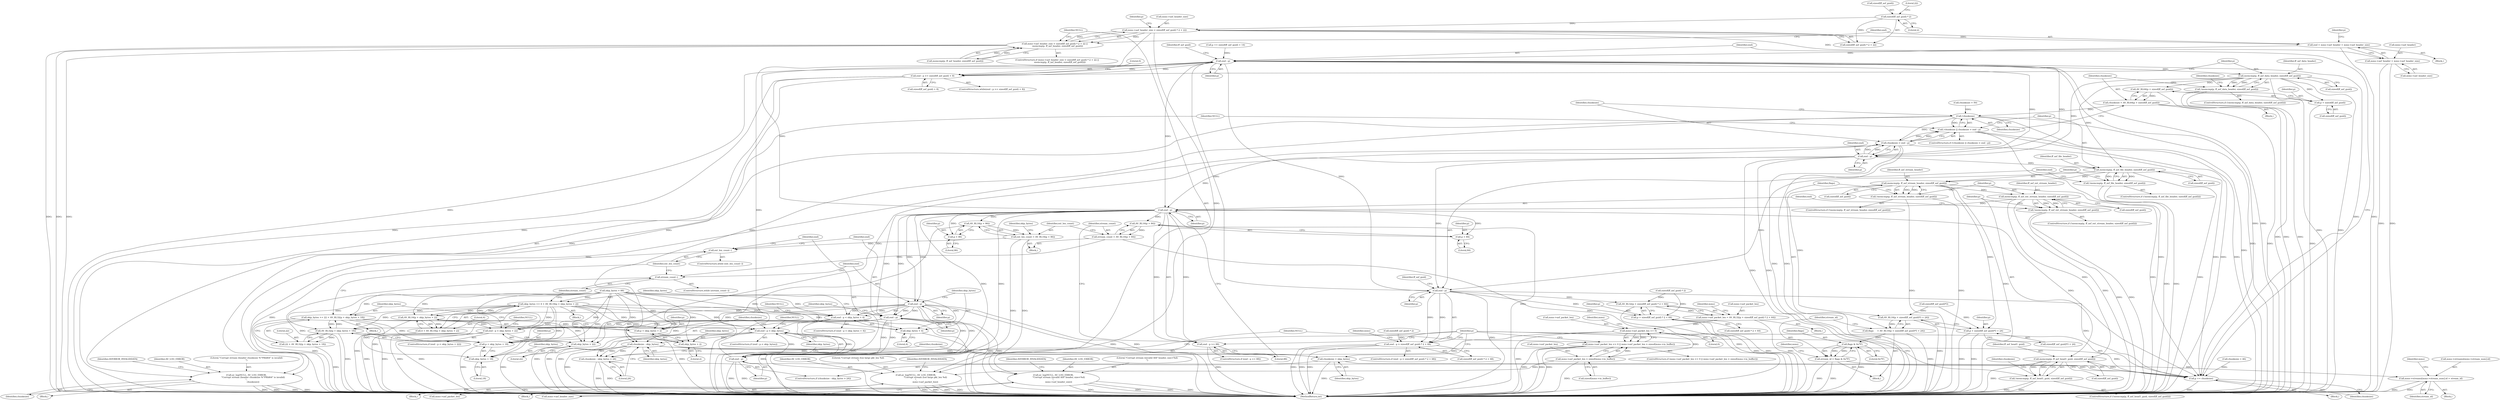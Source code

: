 digraph "0_FFmpeg_cced03dd667a5df6df8fd40d8de0bff477ee02e8@API" {
"1000122" [label="(Call,mms->asf_header_size < sizeof(ff_asf_guid) * 2 + 22)"];
"1000127" [label="(Call,sizeof(ff_asf_guid) * 2)"];
"1000121" [label="(Call,mms->asf_header_size < sizeof(ff_asf_guid) * 2 + 22 ||\n        memcmp(p, ff_asf_header, sizeof(ff_asf_guid)))"];
"1000138" [label="(Call,av_log(NULL, AV_LOG_ERROR,\n               \"Corrupt stream (invalid ASF header, size=%d)\n\",\n               mms->asf_header_size))"];
"1000147" [label="(Call,end = mms->asf_header + mms->asf_header_size)"];
"1000164" [label="(Call,end - p)"];
"1000163" [label="(Call,end - p >= sizeof(ff_asf_guid) + 8)"];
"1000175" [label="(Call,memcmp(p, ff_asf_data_header, sizeof(ff_asf_guid)))"];
"1000174" [label="(Call,!memcmp(p, ff_asf_data_header, sizeof(ff_asf_guid)))"];
"1000188" [label="(Call,AV_RL64(p + sizeof(ff_asf_guid)))"];
"1000186" [label="(Call,chunksize = AV_RL64(p + sizeof(ff_asf_guid)))"];
"1000195" [label="(Call,!chunksize)"];
"1000194" [label="(Call,!chunksize || chunksize > end - p)"];
"1000197" [label="(Call,chunksize > end - p)"];
"1000203" [label="(Call,av_log(NULL, AV_LOG_ERROR,\n                   \"Corrupt stream (header chunksize %\"PRId64\" is invalid)\n\",\n                   chunksize))"];
"1000471" [label="(Call,chunksize - skip_bytes)"];
"1000470" [label="(Call,chunksize - skip_bytes > 24)"];
"1000475" [label="(Call,chunksize = skip_bytes)"];
"1000490" [label="(Call,p += chunksize)"];
"1000189" [label="(Call,p + sizeof(ff_asf_guid))"];
"1000199" [label="(Call,end - p)"];
"1000212" [label="(Call,memcmp(p, ff_asf_file_header, sizeof(ff_asf_guid)))"];
"1000211" [label="(Call,!memcmp(p, ff_asf_file_header, sizeof(ff_asf_guid)))"];
"1000220" [label="(Call,end - p)"];
"1000219" [label="(Call,end - p > sizeof(ff_asf_guid) * 2 + 68)"];
"1000234" [label="(Call,AV_RL32(p + sizeof(ff_asf_guid) * 2 + 64))"];
"1000230" [label="(Call,mms->asf_packet_len = AV_RL32(p + sizeof(ff_asf_guid) * 2 + 64))"];
"1000245" [label="(Call,mms->asf_packet_len <= 0)"];
"1000244" [label="(Call,mms->asf_packet_len <= 0 || mms->asf_packet_len > sizeof(mms->in_buffer))"];
"1000250" [label="(Call,mms->asf_packet_len > sizeof(mms->in_buffer))"];
"1000259" [label="(Call,av_log(NULL, AV_LOG_ERROR,\n                           \"Corrupt stream (too large pkt_len %d)\n\",\n                           mms->asf_packet_len))"];
"1000235" [label="(Call,p + sizeof(ff_asf_guid) * 2 + 64)"];
"1000271" [label="(Call,memcmp(p, ff_asf_stream_header, sizeof(ff_asf_guid)))"];
"1000270" [label="(Call,!memcmp(p, ff_asf_stream_header, sizeof(ff_asf_guid)))"];
"1000279" [label="(Call,AV_RL16(p + sizeof(ff_asf_guid)*3 + 24))"];
"1000277" [label="(Call,flags     = AV_RL16(p + sizeof(ff_asf_guid)*3 + 24))"];
"1000290" [label="(Call,flags & 0x7F)"];
"1000288" [label="(Call,stream_id = flags & 0x7F)"];
"1000341" [label="(Call,mms->streams[mms->stream_num].id = stream_id)"];
"1000280" [label="(Call,p + sizeof(ff_asf_guid)*3 + 24)"];
"1000367" [label="(Call,memcmp(p, ff_asf_ext_stream_header, sizeof(ff_asf_guid)))"];
"1000366" [label="(Call,!memcmp(p, ff_asf_ext_stream_header, sizeof(ff_asf_guid)))"];
"1000375" [label="(Call,end - p)"];
"1000374" [label="(Call,end - p >= 88)"];
"1000383" [label="(Call,AV_RL16(p + 84))"];
"1000381" [label="(Call,stream_count = AV_RL16(p + 84))"];
"1000399" [label="(Call,stream_count--)"];
"1000384" [label="(Call,p + 84)"];
"1000390" [label="(Call,AV_RL16(p + 86))"];
"1000388" [label="(Call,ext_len_count = AV_RL16(p + 86))"];
"1000428" [label="(Call,ext_len_count--)"];
"1000391" [label="(Call,p + 86)"];
"1000404" [label="(Call,end - p)"];
"1000403" [label="(Call,end - p < skip_bytes + 4)"];
"1000421" [label="(Call,AV_RL16(p + skip_bytes + 2))"];
"1000417" [label="(Call,skip_bytes += 4 + AV_RL16(p + skip_bytes + 2))"];
"1000407" [label="(Call,skip_bytes + 4)"];
"1000422" [label="(Call,p + skip_bytes + 2)"];
"1000424" [label="(Call,skip_bytes + 2)"];
"1000432" [label="(Call,end - p < skip_bytes + 22)"];
"1000436" [label="(Call,skip_bytes + 22)"];
"1000446" [label="(Call,skip_bytes += 22 + AV_RL32(p + skip_bytes + 18))"];
"1000450" [label="(Call,AV_RL32(p + skip_bytes + 18))"];
"1000448" [label="(Call,22 + AV_RL32(p + skip_bytes + 18))"];
"1000451" [label="(Call,p + skip_bytes + 18)"];
"1000453" [label="(Call,skip_bytes + 18)"];
"1000457" [label="(Call,end - p < skip_bytes)"];
"1000419" [label="(Call,4 + AV_RL16(p + skip_bytes + 2))"];
"1000433" [label="(Call,end - p)"];
"1000458" [label="(Call,end - p)"];
"1000481" [label="(Call,memcmp(p, ff_asf_head1_guid, sizeof(ff_asf_guid)))"];
"1000480" [label="(Call,!memcmp(p, ff_asf_head1_guid, sizeof(ff_asf_guid)))"];
"1000149" [label="(Call,mms->asf_header + mms->asf_header_size)"];
"1000292" [label="(Literal,0x7F)"];
"1000182" [label="(Identifier,chunksize)"];
"1000385" [label="(Identifier,p)"];
"1000243" [label="(ControlStructure,if (mms->asf_packet_len <= 0 || mms->asf_packet_len > sizeof(mms->in_buffer)))"];
"1000128" [label="(Call,sizeof(ff_asf_guid))"];
"1000220" [label="(Call,end - p)"];
"1000464" [label="(Identifier,NULL)"];
"1000258" [label="(Block,)"];
"1000186" [label="(Call,chunksize = AV_RL64(p + sizeof(ff_asf_guid)))"];
"1000232" [label="(Identifier,mms)"];
"1000273" [label="(Identifier,ff_asf_stream_header)"];
"1000422" [label="(Call,p + skip_bytes + 2)"];
"1000137" [label="(Block,)"];
"1000212" [label="(Call,memcmp(p, ff_asf_file_header, sizeof(ff_asf_guid)))"];
"1000270" [label="(Call,!memcmp(p, ff_asf_stream_header, sizeof(ff_asf_guid)))"];
"1000386" [label="(Literal,84)"];
"1000487" [label="(Call,chunksize = 46)"];
"1000373" [label="(ControlStructure,if (end - p >= 88))"];
"1000381" [label="(Call,stream_count = AV_RL16(p + 84))"];
"1000277" [label="(Call,flags     = AV_RL16(p + sizeof(ff_asf_guid)*3 + 24))"];
"1000141" [label="(Literal,\"Corrupt stream (invalid ASF header, size=%d)\n\")"];
"1000213" [label="(Identifier,p)"];
"1000210" [label="(ControlStructure,if (!memcmp(p, ff_asf_file_header, sizeof(ff_asf_guid))))"];
"1000219" [label="(Call,end - p > sizeof(ff_asf_guid) * 2 + 68)"];
"1000156" [label="(Call,p += sizeof(ff_asf_guid) + 14)"];
"1000271" [label="(Call,memcmp(p, ff_asf_stream_header, sizeof(ff_asf_guid)))"];
"1000290" [label="(Call,flags & 0x7F)"];
"1000494" [label="(Literal,0)"];
"1000479" [label="(ControlStructure,if (!memcmp(p, ff_asf_head1_guid, sizeof(ff_asf_guid))))"];
"1000390" [label="(Call,AV_RL16(p + 86))"];
"1000404" [label="(Call,end - p)"];
"1000146" [label="(Identifier,AVERROR_INVALIDDATA)"];
"1000211" [label="(Call,!memcmp(p, ff_asf_file_header, sizeof(ff_asf_guid)))"];
"1000441" [label="(Identifier,NULL)"];
"1000178" [label="(Call,sizeof(ff_asf_guid))"];
"1000402" [label="(ControlStructure,if (end - p < skip_bytes + 4))"];
"1000460" [label="(Identifier,p)"];
"1000461" [label="(Identifier,skip_bytes)"];
"1000162" [label="(ControlStructure,while(end - p >= sizeof(ff_asf_guid) + 8))"];
"1000470" [label="(Call,chunksize - skip_bytes > 24)"];
"1000426" [label="(Literal,2)"];
"1000195" [label="(Call,!chunksize)"];
"1000454" [label="(Identifier,skip_bytes)"];
"1000176" [label="(Identifier,p)"];
"1000132" [label="(Call,memcmp(p, ff_asf_header, sizeof(ff_asf_guid)))"];
"1000447" [label="(Identifier,skip_bytes)"];
"1000209" [label="(Identifier,AVERROR_INVALIDDATA)"];
"1000234" [label="(Call,AV_RL32(p + sizeof(ff_asf_guid) * 2 + 64))"];
"1000431" [label="(ControlStructure,if (end - p < skip_bytes + 22))"];
"1000395" [label="(Call,skip_bytes = 88)"];
"1000484" [label="(Call,sizeof(ff_asf_guid))"];
"1000379" [label="(Block,)"];
"1000236" [label="(Identifier,p)"];
"1000123" [label="(Call,mms->asf_header_size)"];
"1000456" [label="(ControlStructure,if (end - p < skip_bytes))"];
"1000126" [label="(Call,sizeof(ff_asf_guid) * 2 + 22)"];
"1000247" [label="(Identifier,mms)"];
"1000495" [label="(MethodReturn,int)"];
"1000401" [label="(Block,)"];
"1000473" [label="(Identifier,skip_bytes)"];
"1000177" [label="(Identifier,ff_asf_data_header)"];
"1000367" [label="(Call,memcmp(p, ff_asf_ext_stream_header, sizeof(ff_asf_guid)))"];
"1000446" [label="(Call,skip_bytes += 22 + AV_RL32(p + skip_bytes + 18))"];
"1000252" [label="(Identifier,mms)"];
"1000291" [label="(Identifier,flags)"];
"1000167" [label="(Call,sizeof(ff_asf_guid) + 8)"];
"1000297" [label="(Identifier,mms)"];
"1000215" [label="(Call,sizeof(ff_asf_guid))"];
"1000398" [label="(ControlStructure,while (stream_count--))"];
"1000483" [label="(Identifier,ff_asf_head1_guid)"];
"1000205" [label="(Identifier,AV_LOG_ERROR)"];
"1000206" [label="(Literal,\"Corrupt stream (header chunksize %\"PRId64\" is invalid)\n\")"];
"1000458" [label="(Call,end - p)"];
"1000171" [label="(Block,)"];
"1000189" [label="(Call,p + sizeof(ff_asf_guid))"];
"1000251" [label="(Call,mms->asf_packet_len)"];
"1000453" [label="(Call,skip_bytes + 18)"];
"1000120" [label="(ControlStructure,if (mms->asf_header_size < sizeof(ff_asf_guid) * 2 + 22 ||\n        memcmp(p, ff_asf_header, sizeof(ff_asf_guid))))"];
"1000432" [label="(Call,end - p < skip_bytes + 22)"];
"1000142" [label="(Call,mms->asf_header_size)"];
"1000164" [label="(Call,end - p)"];
"1000406" [label="(Identifier,p)"];
"1000457" [label="(Call,end - p < skip_bytes)"];
"1000169" [label="(Identifier,ff_asf_guid)"];
"1000492" [label="(Identifier,chunksize)"];
"1000200" [label="(Identifier,end)"];
"1000477" [label="(Identifier,skip_bytes)"];
"1000488" [label="(Identifier,chunksize)"];
"1000245" [label="(Call,mms->asf_packet_len <= 0)"];
"1000375" [label="(Call,end - p)"];
"1000452" [label="(Identifier,p)"];
"1000341" [label="(Call,mms->streams[mms->stream_num].id = stream_id)"];
"1000433" [label="(Call,end - p)"];
"1000423" [label="(Identifier,p)"];
"1000451" [label="(Call,p + skip_bytes + 18)"];
"1000407" [label="(Call,skip_bytes + 4)"];
"1000428" [label="(Call,ext_len_count--)"];
"1000149" [label="(Call,mms->asf_header + mms->asf_header_size)"];
"1000244" [label="(Call,mms->asf_packet_len <= 0 || mms->asf_packet_len > sizeof(mms->in_buffer))"];
"1000400" [label="(Identifier,stream_count)"];
"1000272" [label="(Identifier,p)"];
"1000383" [label="(Call,AV_RL16(p + 84))"];
"1000226" [label="(Identifier,ff_asf_guid)"];
"1000263" [label="(Call,mms->asf_packet_len)"];
"1000365" [label="(ControlStructure,if (!memcmp(p, ff_asf_ext_stream_header, sizeof(ff_asf_guid))))"];
"1000288" [label="(Call,stream_id = flags & 0x7F)"];
"1000438" [label="(Literal,22)"];
"1000260" [label="(Identifier,NULL)"];
"1000231" [label="(Call,mms->asf_packet_len)"];
"1000405" [label="(Identifier,end)"];
"1000378" [label="(Literal,88)"];
"1000351" [label="(Identifier,stream_id)"];
"1000425" [label="(Identifier,skip_bytes)"];
"1000436" [label="(Call,skip_bytes + 22)"];
"1000279" [label="(Call,AV_RL16(p + sizeof(ff_asf_guid)*3 + 24))"];
"1000482" [label="(Identifier,p)"];
"1000175" [label="(Call,memcmp(p, ff_asf_data_header, sizeof(ff_asf_guid)))"];
"1000250" [label="(Call,mms->asf_packet_len > sizeof(mms->in_buffer))"];
"1000370" [label="(Call,sizeof(ff_asf_guid))"];
"1000224" [label="(Call,sizeof(ff_asf_guid) * 2)"];
"1000437" [label="(Identifier,skip_bytes)"];
"1000490" [label="(Call,p += chunksize)"];
"1000427" [label="(ControlStructure,while (ext_len_count--))"];
"1000491" [label="(Identifier,p)"];
"1000475" [label="(Call,chunksize = skip_bytes)"];
"1000122" [label="(Call,mms->asf_header_size < sizeof(ff_asf_guid) * 2 + 22)"];
"1000281" [label="(Identifier,p)"];
"1000366" [label="(Call,!memcmp(p, ff_asf_ext_stream_header, sizeof(ff_asf_guid)))"];
"1000130" [label="(Literal,2)"];
"1000222" [label="(Identifier,p)"];
"1000249" [label="(Literal,0)"];
"1000448" [label="(Call,22 + AV_RL32(p + skip_bytes + 18))"];
"1000157" [label="(Identifier,p)"];
"1000204" [label="(Identifier,NULL)"];
"1000190" [label="(Identifier,p)"];
"1000474" [label="(Literal,24)"];
"1000480" [label="(Call,!memcmp(p, ff_asf_head1_guid, sizeof(ff_asf_guid)))"];
"1000148" [label="(Identifier,end)"];
"1000147" [label="(Call,end = mms->asf_header + mms->asf_header_size)"];
"1000449" [label="(Literal,22)"];
"1000289" [label="(Identifier,stream_id)"];
"1000354" [label="(Identifier,mms)"];
"1000230" [label="(Call,mms->asf_packet_len = AV_RL32(p + sizeof(ff_asf_guid) * 2 + 64))"];
"1000376" [label="(Identifier,end)"];
"1000393" [label="(Literal,86)"];
"1000409" [label="(Literal,4)"];
"1000153" [label="(Call,mms->asf_header_size)"];
"1000133" [label="(Identifier,p)"];
"1000131" [label="(Literal,22)"];
"1000127" [label="(Call,sizeof(ff_asf_guid) * 2)"];
"1000421" [label="(Call,AV_RL16(p + skip_bytes + 2))"];
"1000476" [label="(Identifier,chunksize)"];
"1000282" [label="(Call,sizeof(ff_asf_guid)*3 + 24)"];
"1000269" [label="(ControlStructure,if (!memcmp(p, ff_asf_stream_header, sizeof(ff_asf_guid))))"];
"1000283" [label="(Call,sizeof(ff_asf_guid)*3)"];
"1000368" [label="(Identifier,p)"];
"1000274" [label="(Call,sizeof(ff_asf_guid))"];
"1000280" [label="(Call,p + sizeof(ff_asf_guid)*3 + 24)"];
"1000174" [label="(Call,!memcmp(p, ff_asf_data_header, sizeof(ff_asf_guid)))"];
"1000408" [label="(Identifier,skip_bytes)"];
"1000420" [label="(Literal,4)"];
"1000276" [label="(Block,)"];
"1000417" [label="(Call,skip_bytes += 4 + AV_RL16(p + skip_bytes + 2))"];
"1000105" [label="(Block,)"];
"1000150" [label="(Call,mms->asf_header)"];
"1000259" [label="(Call,av_log(NULL, AV_LOG_ERROR,\n                           \"Corrupt stream (too large pkt_len %d)\n\",\n                           mms->asf_packet_len))"];
"1000262" [label="(Literal,\"Corrupt stream (too large pkt_len %d)\n\")"];
"1000403" [label="(Call,end - p < skip_bytes + 4)"];
"1000389" [label="(Identifier,ext_len_count)"];
"1000121" [label="(Call,mms->asf_header_size < sizeof(ff_asf_guid) * 2 + 22 ||\n        memcmp(p, ff_asf_header, sizeof(ff_asf_guid)))"];
"1000384" [label="(Call,p + 84)"];
"1000342" [label="(Call,mms->streams[mms->stream_num].id)"];
"1000392" [label="(Identifier,p)"];
"1000369" [label="(Identifier,ff_asf_ext_stream_header)"];
"1000254" [label="(Call,sizeof(mms->in_buffer))"];
"1000481" [label="(Call,memcmp(p, ff_asf_head1_guid, sizeof(ff_asf_guid)))"];
"1000278" [label="(Identifier,flags)"];
"1000139" [label="(Identifier,NULL)"];
"1000166" [label="(Identifier,p)"];
"1000197" [label="(Call,chunksize > end - p)"];
"1000388" [label="(Call,ext_len_count = AV_RL16(p + 86))"];
"1000188" [label="(Call,AV_RL64(p + sizeof(ff_asf_guid)))"];
"1000382" [label="(Identifier,stream_count)"];
"1000198" [label="(Identifier,chunksize)"];
"1000196" [label="(Identifier,chunksize)"];
"1000374" [label="(Call,end - p >= 88)"];
"1000221" [label="(Identifier,end)"];
"1000246" [label="(Call,mms->asf_packet_len)"];
"1000267" [label="(Identifier,AVERROR_INVALIDDATA)"];
"1000191" [label="(Call,sizeof(ff_asf_guid))"];
"1000424" [label="(Call,skip_bytes + 2)"];
"1000223" [label="(Call,sizeof(ff_asf_guid) * 2 + 68)"];
"1000194" [label="(Call,!chunksize || chunksize > end - p)"];
"1000140" [label="(Identifier,AV_LOG_ERROR)"];
"1000165" [label="(Identifier,end)"];
"1000471" [label="(Call,chunksize - skip_bytes)"];
"1000418" [label="(Identifier,skip_bytes)"];
"1000138" [label="(Call,av_log(NULL, AV_LOG_ERROR,\n               \"Corrupt stream (invalid ASF header, size=%d)\n\",\n               mms->asf_header_size))"];
"1000214" [label="(Identifier,ff_asf_file_header)"];
"1000203" [label="(Call,av_log(NULL, AV_LOG_ERROR,\n                   \"Corrupt stream (header chunksize %\"PRId64\" is invalid)\n\",\n                   chunksize))"];
"1000312" [label="(Block,)"];
"1000391" [label="(Call,p + 86)"];
"1000419" [label="(Call,4 + AV_RL16(p + skip_bytes + 2))"];
"1000237" [label="(Call,sizeof(ff_asf_guid) * 2 + 64)"];
"1000396" [label="(Identifier,skip_bytes)"];
"1000229" [label="(Block,)"];
"1000207" [label="(Identifier,chunksize)"];
"1000472" [label="(Identifier,chunksize)"];
"1000187" [label="(Identifier,chunksize)"];
"1000377" [label="(Identifier,p)"];
"1000429" [label="(Identifier,ext_len_count)"];
"1000163" [label="(Call,end - p >= sizeof(ff_asf_guid) + 8)"];
"1000235" [label="(Call,p + sizeof(ff_asf_guid) * 2 + 64)"];
"1000202" [label="(Block,)"];
"1000238" [label="(Call,sizeof(ff_asf_guid) * 2)"];
"1000201" [label="(Identifier,p)"];
"1000399" [label="(Call,stream_count--)"];
"1000434" [label="(Identifier,end)"];
"1000450" [label="(Call,AV_RL32(p + skip_bytes + 18))"];
"1000430" [label="(Block,)"];
"1000261" [label="(Identifier,AV_LOG_ERROR)"];
"1000469" [label="(ControlStructure,if (chunksize - skip_bytes > 24))"];
"1000412" [label="(Identifier,NULL)"];
"1000173" [label="(ControlStructure,if (!memcmp(p, ff_asf_data_header, sizeof(ff_asf_guid))))"];
"1000218" [label="(ControlStructure,if (end - p > sizeof(ff_asf_guid) * 2 + 68))"];
"1000455" [label="(Literal,18)"];
"1000459" [label="(Identifier,end)"];
"1000185" [label="(Block,)"];
"1000199" [label="(Call,end - p)"];
"1000193" [label="(ControlStructure,if (!chunksize || chunksize > end - p))"];
"1000435" [label="(Identifier,p)"];
"1000181" [label="(Call,chunksize = 50)"];
"1000122" -> "1000121"  [label="AST: "];
"1000122" -> "1000126"  [label="CFG: "];
"1000123" -> "1000122"  [label="AST: "];
"1000126" -> "1000122"  [label="AST: "];
"1000133" -> "1000122"  [label="CFG: "];
"1000121" -> "1000122"  [label="CFG: "];
"1000122" -> "1000495"  [label="DDG: "];
"1000122" -> "1000121"  [label="DDG: "];
"1000122" -> "1000121"  [label="DDG: "];
"1000127" -> "1000122"  [label="DDG: "];
"1000122" -> "1000138"  [label="DDG: "];
"1000122" -> "1000147"  [label="DDG: "];
"1000122" -> "1000149"  [label="DDG: "];
"1000127" -> "1000126"  [label="AST: "];
"1000127" -> "1000130"  [label="CFG: "];
"1000128" -> "1000127"  [label="AST: "];
"1000130" -> "1000127"  [label="AST: "];
"1000131" -> "1000127"  [label="CFG: "];
"1000127" -> "1000126"  [label="DDG: "];
"1000121" -> "1000120"  [label="AST: "];
"1000121" -> "1000132"  [label="CFG: "];
"1000132" -> "1000121"  [label="AST: "];
"1000139" -> "1000121"  [label="CFG: "];
"1000148" -> "1000121"  [label="CFG: "];
"1000121" -> "1000495"  [label="DDG: "];
"1000121" -> "1000495"  [label="DDG: "];
"1000121" -> "1000495"  [label="DDG: "];
"1000132" -> "1000121"  [label="DDG: "];
"1000132" -> "1000121"  [label="DDG: "];
"1000138" -> "1000137"  [label="AST: "];
"1000138" -> "1000142"  [label="CFG: "];
"1000139" -> "1000138"  [label="AST: "];
"1000140" -> "1000138"  [label="AST: "];
"1000141" -> "1000138"  [label="AST: "];
"1000142" -> "1000138"  [label="AST: "];
"1000146" -> "1000138"  [label="CFG: "];
"1000138" -> "1000495"  [label="DDG: "];
"1000138" -> "1000495"  [label="DDG: "];
"1000138" -> "1000495"  [label="DDG: "];
"1000138" -> "1000495"  [label="DDG: "];
"1000147" -> "1000105"  [label="AST: "];
"1000147" -> "1000149"  [label="CFG: "];
"1000148" -> "1000147"  [label="AST: "];
"1000149" -> "1000147"  [label="AST: "];
"1000157" -> "1000147"  [label="CFG: "];
"1000147" -> "1000495"  [label="DDG: "];
"1000147" -> "1000164"  [label="DDG: "];
"1000164" -> "1000163"  [label="AST: "];
"1000164" -> "1000166"  [label="CFG: "];
"1000165" -> "1000164"  [label="AST: "];
"1000166" -> "1000164"  [label="AST: "];
"1000169" -> "1000164"  [label="CFG: "];
"1000164" -> "1000495"  [label="DDG: "];
"1000164" -> "1000495"  [label="DDG: "];
"1000164" -> "1000163"  [label="DDG: "];
"1000164" -> "1000163"  [label="DDG: "];
"1000375" -> "1000164"  [label="DDG: "];
"1000220" -> "1000164"  [label="DDG: "];
"1000458" -> "1000164"  [label="DDG: "];
"1000199" -> "1000164"  [label="DDG: "];
"1000156" -> "1000164"  [label="DDG: "];
"1000490" -> "1000164"  [label="DDG: "];
"1000164" -> "1000175"  [label="DDG: "];
"1000164" -> "1000199"  [label="DDG: "];
"1000164" -> "1000220"  [label="DDG: "];
"1000164" -> "1000375"  [label="DDG: "];
"1000163" -> "1000162"  [label="AST: "];
"1000163" -> "1000167"  [label="CFG: "];
"1000167" -> "1000163"  [label="AST: "];
"1000176" -> "1000163"  [label="CFG: "];
"1000494" -> "1000163"  [label="CFG: "];
"1000163" -> "1000495"  [label="DDG: "];
"1000163" -> "1000495"  [label="DDG: "];
"1000163" -> "1000495"  [label="DDG: "];
"1000175" -> "1000174"  [label="AST: "];
"1000175" -> "1000178"  [label="CFG: "];
"1000176" -> "1000175"  [label="AST: "];
"1000177" -> "1000175"  [label="AST: "];
"1000178" -> "1000175"  [label="AST: "];
"1000174" -> "1000175"  [label="CFG: "];
"1000175" -> "1000495"  [label="DDG: "];
"1000175" -> "1000495"  [label="DDG: "];
"1000175" -> "1000174"  [label="DDG: "];
"1000175" -> "1000174"  [label="DDG: "];
"1000175" -> "1000188"  [label="DDG: "];
"1000175" -> "1000189"  [label="DDG: "];
"1000175" -> "1000199"  [label="DDG: "];
"1000175" -> "1000212"  [label="DDG: "];
"1000174" -> "1000173"  [label="AST: "];
"1000182" -> "1000174"  [label="CFG: "];
"1000187" -> "1000174"  [label="CFG: "];
"1000174" -> "1000495"  [label="DDG: "];
"1000174" -> "1000495"  [label="DDG: "];
"1000188" -> "1000186"  [label="AST: "];
"1000188" -> "1000189"  [label="CFG: "];
"1000189" -> "1000188"  [label="AST: "];
"1000186" -> "1000188"  [label="CFG: "];
"1000188" -> "1000495"  [label="DDG: "];
"1000188" -> "1000186"  [label="DDG: "];
"1000186" -> "1000185"  [label="AST: "];
"1000187" -> "1000186"  [label="AST: "];
"1000196" -> "1000186"  [label="CFG: "];
"1000186" -> "1000495"  [label="DDG: "];
"1000186" -> "1000195"  [label="DDG: "];
"1000195" -> "1000194"  [label="AST: "];
"1000195" -> "1000196"  [label="CFG: "];
"1000196" -> "1000195"  [label="AST: "];
"1000198" -> "1000195"  [label="CFG: "];
"1000194" -> "1000195"  [label="CFG: "];
"1000195" -> "1000495"  [label="DDG: "];
"1000195" -> "1000194"  [label="DDG: "];
"1000181" -> "1000195"  [label="DDG: "];
"1000195" -> "1000197"  [label="DDG: "];
"1000195" -> "1000203"  [label="DDG: "];
"1000195" -> "1000471"  [label="DDG: "];
"1000195" -> "1000490"  [label="DDG: "];
"1000194" -> "1000193"  [label="AST: "];
"1000194" -> "1000197"  [label="CFG: "];
"1000197" -> "1000194"  [label="AST: "];
"1000204" -> "1000194"  [label="CFG: "];
"1000213" -> "1000194"  [label="CFG: "];
"1000194" -> "1000495"  [label="DDG: "];
"1000194" -> "1000495"  [label="DDG: "];
"1000194" -> "1000495"  [label="DDG: "];
"1000197" -> "1000194"  [label="DDG: "];
"1000197" -> "1000194"  [label="DDG: "];
"1000197" -> "1000199"  [label="CFG: "];
"1000198" -> "1000197"  [label="AST: "];
"1000199" -> "1000197"  [label="AST: "];
"1000197" -> "1000495"  [label="DDG: "];
"1000197" -> "1000495"  [label="DDG: "];
"1000199" -> "1000197"  [label="DDG: "];
"1000199" -> "1000197"  [label="DDG: "];
"1000197" -> "1000203"  [label="DDG: "];
"1000197" -> "1000471"  [label="DDG: "];
"1000197" -> "1000490"  [label="DDG: "];
"1000203" -> "1000202"  [label="AST: "];
"1000203" -> "1000207"  [label="CFG: "];
"1000204" -> "1000203"  [label="AST: "];
"1000205" -> "1000203"  [label="AST: "];
"1000206" -> "1000203"  [label="AST: "];
"1000207" -> "1000203"  [label="AST: "];
"1000209" -> "1000203"  [label="CFG: "];
"1000203" -> "1000495"  [label="DDG: "];
"1000203" -> "1000495"  [label="DDG: "];
"1000203" -> "1000495"  [label="DDG: "];
"1000203" -> "1000495"  [label="DDG: "];
"1000471" -> "1000470"  [label="AST: "];
"1000471" -> "1000473"  [label="CFG: "];
"1000472" -> "1000471"  [label="AST: "];
"1000473" -> "1000471"  [label="AST: "];
"1000474" -> "1000471"  [label="CFG: "];
"1000471" -> "1000495"  [label="DDG: "];
"1000471" -> "1000470"  [label="DDG: "];
"1000471" -> "1000470"  [label="DDG: "];
"1000457" -> "1000471"  [label="DDG: "];
"1000471" -> "1000475"  [label="DDG: "];
"1000471" -> "1000490"  [label="DDG: "];
"1000470" -> "1000469"  [label="AST: "];
"1000470" -> "1000474"  [label="CFG: "];
"1000474" -> "1000470"  [label="AST: "];
"1000476" -> "1000470"  [label="CFG: "];
"1000491" -> "1000470"  [label="CFG: "];
"1000470" -> "1000495"  [label="DDG: "];
"1000470" -> "1000495"  [label="DDG: "];
"1000475" -> "1000469"  [label="AST: "];
"1000475" -> "1000477"  [label="CFG: "];
"1000476" -> "1000475"  [label="AST: "];
"1000477" -> "1000475"  [label="AST: "];
"1000491" -> "1000475"  [label="CFG: "];
"1000475" -> "1000495"  [label="DDG: "];
"1000475" -> "1000490"  [label="DDG: "];
"1000490" -> "1000171"  [label="AST: "];
"1000490" -> "1000492"  [label="CFG: "];
"1000491" -> "1000490"  [label="AST: "];
"1000492" -> "1000490"  [label="AST: "];
"1000165" -> "1000490"  [label="CFG: "];
"1000490" -> "1000495"  [label="DDG: "];
"1000487" -> "1000490"  [label="DDG: "];
"1000458" -> "1000490"  [label="DDG: "];
"1000375" -> "1000490"  [label="DDG: "];
"1000220" -> "1000490"  [label="DDG: "];
"1000481" -> "1000490"  [label="DDG: "];
"1000271" -> "1000490"  [label="DDG: "];
"1000189" -> "1000191"  [label="CFG: "];
"1000190" -> "1000189"  [label="AST: "];
"1000191" -> "1000189"  [label="AST: "];
"1000189" -> "1000495"  [label="DDG: "];
"1000199" -> "1000201"  [label="CFG: "];
"1000200" -> "1000199"  [label="AST: "];
"1000201" -> "1000199"  [label="AST: "];
"1000199" -> "1000495"  [label="DDG: "];
"1000199" -> "1000495"  [label="DDG: "];
"1000199" -> "1000212"  [label="DDG: "];
"1000199" -> "1000220"  [label="DDG: "];
"1000199" -> "1000375"  [label="DDG: "];
"1000212" -> "1000211"  [label="AST: "];
"1000212" -> "1000215"  [label="CFG: "];
"1000213" -> "1000212"  [label="AST: "];
"1000214" -> "1000212"  [label="AST: "];
"1000215" -> "1000212"  [label="AST: "];
"1000211" -> "1000212"  [label="CFG: "];
"1000212" -> "1000495"  [label="DDG: "];
"1000212" -> "1000211"  [label="DDG: "];
"1000212" -> "1000211"  [label="DDG: "];
"1000212" -> "1000220"  [label="DDG: "];
"1000212" -> "1000271"  [label="DDG: "];
"1000211" -> "1000210"  [label="AST: "];
"1000221" -> "1000211"  [label="CFG: "];
"1000272" -> "1000211"  [label="CFG: "];
"1000211" -> "1000495"  [label="DDG: "];
"1000211" -> "1000495"  [label="DDG: "];
"1000220" -> "1000219"  [label="AST: "];
"1000220" -> "1000222"  [label="CFG: "];
"1000221" -> "1000220"  [label="AST: "];
"1000222" -> "1000220"  [label="AST: "];
"1000226" -> "1000220"  [label="CFG: "];
"1000220" -> "1000495"  [label="DDG: "];
"1000220" -> "1000219"  [label="DDG: "];
"1000220" -> "1000219"  [label="DDG: "];
"1000220" -> "1000234"  [label="DDG: "];
"1000220" -> "1000235"  [label="DDG: "];
"1000219" -> "1000218"  [label="AST: "];
"1000219" -> "1000223"  [label="CFG: "];
"1000223" -> "1000219"  [label="AST: "];
"1000232" -> "1000219"  [label="CFG: "];
"1000491" -> "1000219"  [label="CFG: "];
"1000219" -> "1000495"  [label="DDG: "];
"1000219" -> "1000495"  [label="DDG: "];
"1000219" -> "1000495"  [label="DDG: "];
"1000224" -> "1000219"  [label="DDG: "];
"1000234" -> "1000230"  [label="AST: "];
"1000234" -> "1000235"  [label="CFG: "];
"1000235" -> "1000234"  [label="AST: "];
"1000230" -> "1000234"  [label="CFG: "];
"1000234" -> "1000495"  [label="DDG: "];
"1000234" -> "1000230"  [label="DDG: "];
"1000238" -> "1000234"  [label="DDG: "];
"1000230" -> "1000229"  [label="AST: "];
"1000231" -> "1000230"  [label="AST: "];
"1000247" -> "1000230"  [label="CFG: "];
"1000230" -> "1000495"  [label="DDG: "];
"1000230" -> "1000245"  [label="DDG: "];
"1000245" -> "1000244"  [label="AST: "];
"1000245" -> "1000249"  [label="CFG: "];
"1000246" -> "1000245"  [label="AST: "];
"1000249" -> "1000245"  [label="AST: "];
"1000252" -> "1000245"  [label="CFG: "];
"1000244" -> "1000245"  [label="CFG: "];
"1000245" -> "1000495"  [label="DDG: "];
"1000245" -> "1000244"  [label="DDG: "];
"1000245" -> "1000244"  [label="DDG: "];
"1000245" -> "1000250"  [label="DDG: "];
"1000245" -> "1000259"  [label="DDG: "];
"1000244" -> "1000243"  [label="AST: "];
"1000244" -> "1000250"  [label="CFG: "];
"1000250" -> "1000244"  [label="AST: "];
"1000260" -> "1000244"  [label="CFG: "];
"1000491" -> "1000244"  [label="CFG: "];
"1000244" -> "1000495"  [label="DDG: "];
"1000244" -> "1000495"  [label="DDG: "];
"1000244" -> "1000495"  [label="DDG: "];
"1000250" -> "1000244"  [label="DDG: "];
"1000250" -> "1000254"  [label="CFG: "];
"1000251" -> "1000250"  [label="AST: "];
"1000254" -> "1000250"  [label="AST: "];
"1000250" -> "1000495"  [label="DDG: "];
"1000250" -> "1000259"  [label="DDG: "];
"1000259" -> "1000258"  [label="AST: "];
"1000259" -> "1000263"  [label="CFG: "];
"1000260" -> "1000259"  [label="AST: "];
"1000261" -> "1000259"  [label="AST: "];
"1000262" -> "1000259"  [label="AST: "];
"1000263" -> "1000259"  [label="AST: "];
"1000267" -> "1000259"  [label="CFG: "];
"1000259" -> "1000495"  [label="DDG: "];
"1000259" -> "1000495"  [label="DDG: "];
"1000259" -> "1000495"  [label="DDG: "];
"1000259" -> "1000495"  [label="DDG: "];
"1000235" -> "1000237"  [label="CFG: "];
"1000236" -> "1000235"  [label="AST: "];
"1000237" -> "1000235"  [label="AST: "];
"1000235" -> "1000495"  [label="DDG: "];
"1000235" -> "1000495"  [label="DDG: "];
"1000238" -> "1000235"  [label="DDG: "];
"1000271" -> "1000270"  [label="AST: "];
"1000271" -> "1000274"  [label="CFG: "];
"1000272" -> "1000271"  [label="AST: "];
"1000273" -> "1000271"  [label="AST: "];
"1000274" -> "1000271"  [label="AST: "];
"1000270" -> "1000271"  [label="CFG: "];
"1000271" -> "1000495"  [label="DDG: "];
"1000271" -> "1000270"  [label="DDG: "];
"1000271" -> "1000270"  [label="DDG: "];
"1000271" -> "1000279"  [label="DDG: "];
"1000271" -> "1000280"  [label="DDG: "];
"1000271" -> "1000367"  [label="DDG: "];
"1000270" -> "1000269"  [label="AST: "];
"1000278" -> "1000270"  [label="CFG: "];
"1000368" -> "1000270"  [label="CFG: "];
"1000270" -> "1000495"  [label="DDG: "];
"1000270" -> "1000495"  [label="DDG: "];
"1000279" -> "1000277"  [label="AST: "];
"1000279" -> "1000280"  [label="CFG: "];
"1000280" -> "1000279"  [label="AST: "];
"1000277" -> "1000279"  [label="CFG: "];
"1000279" -> "1000495"  [label="DDG: "];
"1000279" -> "1000277"  [label="DDG: "];
"1000283" -> "1000279"  [label="DDG: "];
"1000277" -> "1000276"  [label="AST: "];
"1000278" -> "1000277"  [label="AST: "];
"1000289" -> "1000277"  [label="CFG: "];
"1000277" -> "1000495"  [label="DDG: "];
"1000277" -> "1000290"  [label="DDG: "];
"1000290" -> "1000288"  [label="AST: "];
"1000290" -> "1000292"  [label="CFG: "];
"1000291" -> "1000290"  [label="AST: "];
"1000292" -> "1000290"  [label="AST: "];
"1000288" -> "1000290"  [label="CFG: "];
"1000290" -> "1000495"  [label="DDG: "];
"1000290" -> "1000288"  [label="DDG: "];
"1000290" -> "1000288"  [label="DDG: "];
"1000288" -> "1000276"  [label="AST: "];
"1000289" -> "1000288"  [label="AST: "];
"1000297" -> "1000288"  [label="CFG: "];
"1000288" -> "1000495"  [label="DDG: "];
"1000288" -> "1000495"  [label="DDG: "];
"1000288" -> "1000341"  [label="DDG: "];
"1000341" -> "1000312"  [label="AST: "];
"1000341" -> "1000351"  [label="CFG: "];
"1000342" -> "1000341"  [label="AST: "];
"1000351" -> "1000341"  [label="AST: "];
"1000354" -> "1000341"  [label="CFG: "];
"1000341" -> "1000495"  [label="DDG: "];
"1000341" -> "1000495"  [label="DDG: "];
"1000280" -> "1000282"  [label="CFG: "];
"1000281" -> "1000280"  [label="AST: "];
"1000282" -> "1000280"  [label="AST: "];
"1000280" -> "1000495"  [label="DDG: "];
"1000280" -> "1000495"  [label="DDG: "];
"1000283" -> "1000280"  [label="DDG: "];
"1000367" -> "1000366"  [label="AST: "];
"1000367" -> "1000370"  [label="CFG: "];
"1000368" -> "1000367"  [label="AST: "];
"1000369" -> "1000367"  [label="AST: "];
"1000370" -> "1000367"  [label="AST: "];
"1000366" -> "1000367"  [label="CFG: "];
"1000367" -> "1000495"  [label="DDG: "];
"1000367" -> "1000366"  [label="DDG: "];
"1000367" -> "1000366"  [label="DDG: "];
"1000367" -> "1000375"  [label="DDG: "];
"1000367" -> "1000481"  [label="DDG: "];
"1000366" -> "1000365"  [label="AST: "];
"1000376" -> "1000366"  [label="CFG: "];
"1000482" -> "1000366"  [label="CFG: "];
"1000366" -> "1000495"  [label="DDG: "];
"1000366" -> "1000495"  [label="DDG: "];
"1000375" -> "1000374"  [label="AST: "];
"1000375" -> "1000377"  [label="CFG: "];
"1000376" -> "1000375"  [label="AST: "];
"1000377" -> "1000375"  [label="AST: "];
"1000378" -> "1000375"  [label="CFG: "];
"1000375" -> "1000374"  [label="DDG: "];
"1000375" -> "1000374"  [label="DDG: "];
"1000375" -> "1000383"  [label="DDG: "];
"1000375" -> "1000384"  [label="DDG: "];
"1000375" -> "1000390"  [label="DDG: "];
"1000375" -> "1000391"  [label="DDG: "];
"1000375" -> "1000404"  [label="DDG: "];
"1000375" -> "1000404"  [label="DDG: "];
"1000375" -> "1000433"  [label="DDG: "];
"1000375" -> "1000433"  [label="DDG: "];
"1000375" -> "1000458"  [label="DDG: "];
"1000375" -> "1000458"  [label="DDG: "];
"1000374" -> "1000373"  [label="AST: "];
"1000374" -> "1000378"  [label="CFG: "];
"1000378" -> "1000374"  [label="AST: "];
"1000382" -> "1000374"  [label="CFG: "];
"1000491" -> "1000374"  [label="CFG: "];
"1000374" -> "1000495"  [label="DDG: "];
"1000383" -> "1000381"  [label="AST: "];
"1000383" -> "1000384"  [label="CFG: "];
"1000384" -> "1000383"  [label="AST: "];
"1000381" -> "1000383"  [label="CFG: "];
"1000383" -> "1000495"  [label="DDG: "];
"1000383" -> "1000381"  [label="DDG: "];
"1000381" -> "1000379"  [label="AST: "];
"1000382" -> "1000381"  [label="AST: "];
"1000389" -> "1000381"  [label="CFG: "];
"1000381" -> "1000495"  [label="DDG: "];
"1000381" -> "1000399"  [label="DDG: "];
"1000399" -> "1000398"  [label="AST: "];
"1000399" -> "1000400"  [label="CFG: "];
"1000400" -> "1000399"  [label="AST: "];
"1000405" -> "1000399"  [label="CFG: "];
"1000429" -> "1000399"  [label="CFG: "];
"1000399" -> "1000495"  [label="DDG: "];
"1000384" -> "1000386"  [label="CFG: "];
"1000385" -> "1000384"  [label="AST: "];
"1000386" -> "1000384"  [label="AST: "];
"1000390" -> "1000388"  [label="AST: "];
"1000390" -> "1000391"  [label="CFG: "];
"1000391" -> "1000390"  [label="AST: "];
"1000388" -> "1000390"  [label="CFG: "];
"1000390" -> "1000495"  [label="DDG: "];
"1000390" -> "1000388"  [label="DDG: "];
"1000388" -> "1000379"  [label="AST: "];
"1000389" -> "1000388"  [label="AST: "];
"1000396" -> "1000388"  [label="CFG: "];
"1000388" -> "1000495"  [label="DDG: "];
"1000388" -> "1000495"  [label="DDG: "];
"1000388" -> "1000428"  [label="DDG: "];
"1000428" -> "1000427"  [label="AST: "];
"1000428" -> "1000429"  [label="CFG: "];
"1000429" -> "1000428"  [label="AST: "];
"1000434" -> "1000428"  [label="CFG: "];
"1000459" -> "1000428"  [label="CFG: "];
"1000428" -> "1000495"  [label="DDG: "];
"1000391" -> "1000393"  [label="CFG: "];
"1000392" -> "1000391"  [label="AST: "];
"1000393" -> "1000391"  [label="AST: "];
"1000404" -> "1000403"  [label="AST: "];
"1000404" -> "1000406"  [label="CFG: "];
"1000405" -> "1000404"  [label="AST: "];
"1000406" -> "1000404"  [label="AST: "];
"1000408" -> "1000404"  [label="CFG: "];
"1000404" -> "1000495"  [label="DDG: "];
"1000404" -> "1000495"  [label="DDG: "];
"1000404" -> "1000403"  [label="DDG: "];
"1000404" -> "1000403"  [label="DDG: "];
"1000404" -> "1000421"  [label="DDG: "];
"1000404" -> "1000422"  [label="DDG: "];
"1000404" -> "1000433"  [label="DDG: "];
"1000404" -> "1000433"  [label="DDG: "];
"1000404" -> "1000458"  [label="DDG: "];
"1000404" -> "1000458"  [label="DDG: "];
"1000403" -> "1000402"  [label="AST: "];
"1000403" -> "1000407"  [label="CFG: "];
"1000407" -> "1000403"  [label="AST: "];
"1000412" -> "1000403"  [label="CFG: "];
"1000418" -> "1000403"  [label="CFG: "];
"1000403" -> "1000495"  [label="DDG: "];
"1000403" -> "1000495"  [label="DDG: "];
"1000403" -> "1000495"  [label="DDG: "];
"1000395" -> "1000403"  [label="DDG: "];
"1000417" -> "1000403"  [label="DDG: "];
"1000421" -> "1000419"  [label="AST: "];
"1000421" -> "1000422"  [label="CFG: "];
"1000422" -> "1000421"  [label="AST: "];
"1000419" -> "1000421"  [label="CFG: "];
"1000421" -> "1000495"  [label="DDG: "];
"1000421" -> "1000417"  [label="DDG: "];
"1000421" -> "1000419"  [label="DDG: "];
"1000395" -> "1000421"  [label="DDG: "];
"1000417" -> "1000421"  [label="DDG: "];
"1000417" -> "1000401"  [label="AST: "];
"1000417" -> "1000419"  [label="CFG: "];
"1000418" -> "1000417"  [label="AST: "];
"1000419" -> "1000417"  [label="AST: "];
"1000400" -> "1000417"  [label="CFG: "];
"1000417" -> "1000495"  [label="DDG: "];
"1000417" -> "1000407"  [label="DDG: "];
"1000395" -> "1000417"  [label="DDG: "];
"1000417" -> "1000422"  [label="DDG: "];
"1000417" -> "1000424"  [label="DDG: "];
"1000417" -> "1000432"  [label="DDG: "];
"1000417" -> "1000436"  [label="DDG: "];
"1000417" -> "1000446"  [label="DDG: "];
"1000417" -> "1000450"  [label="DDG: "];
"1000417" -> "1000451"  [label="DDG: "];
"1000417" -> "1000453"  [label="DDG: "];
"1000417" -> "1000457"  [label="DDG: "];
"1000407" -> "1000409"  [label="CFG: "];
"1000408" -> "1000407"  [label="AST: "];
"1000409" -> "1000407"  [label="AST: "];
"1000407" -> "1000495"  [label="DDG: "];
"1000395" -> "1000407"  [label="DDG: "];
"1000422" -> "1000424"  [label="CFG: "];
"1000423" -> "1000422"  [label="AST: "];
"1000424" -> "1000422"  [label="AST: "];
"1000422" -> "1000495"  [label="DDG: "];
"1000395" -> "1000422"  [label="DDG: "];
"1000424" -> "1000426"  [label="CFG: "];
"1000425" -> "1000424"  [label="AST: "];
"1000426" -> "1000424"  [label="AST: "];
"1000395" -> "1000424"  [label="DDG: "];
"1000432" -> "1000431"  [label="AST: "];
"1000432" -> "1000436"  [label="CFG: "];
"1000433" -> "1000432"  [label="AST: "];
"1000436" -> "1000432"  [label="AST: "];
"1000441" -> "1000432"  [label="CFG: "];
"1000447" -> "1000432"  [label="CFG: "];
"1000432" -> "1000495"  [label="DDG: "];
"1000432" -> "1000495"  [label="DDG: "];
"1000432" -> "1000495"  [label="DDG: "];
"1000433" -> "1000432"  [label="DDG: "];
"1000433" -> "1000432"  [label="DDG: "];
"1000395" -> "1000432"  [label="DDG: "];
"1000446" -> "1000432"  [label="DDG: "];
"1000436" -> "1000438"  [label="CFG: "];
"1000437" -> "1000436"  [label="AST: "];
"1000438" -> "1000436"  [label="AST: "];
"1000436" -> "1000495"  [label="DDG: "];
"1000395" -> "1000436"  [label="DDG: "];
"1000446" -> "1000436"  [label="DDG: "];
"1000446" -> "1000430"  [label="AST: "];
"1000446" -> "1000448"  [label="CFG: "];
"1000447" -> "1000446"  [label="AST: "];
"1000448" -> "1000446"  [label="AST: "];
"1000429" -> "1000446"  [label="CFG: "];
"1000446" -> "1000495"  [label="DDG: "];
"1000450" -> "1000446"  [label="DDG: "];
"1000395" -> "1000446"  [label="DDG: "];
"1000446" -> "1000450"  [label="DDG: "];
"1000446" -> "1000451"  [label="DDG: "];
"1000446" -> "1000453"  [label="DDG: "];
"1000446" -> "1000457"  [label="DDG: "];
"1000450" -> "1000448"  [label="AST: "];
"1000450" -> "1000451"  [label="CFG: "];
"1000451" -> "1000450"  [label="AST: "];
"1000448" -> "1000450"  [label="CFG: "];
"1000450" -> "1000495"  [label="DDG: "];
"1000450" -> "1000448"  [label="DDG: "];
"1000433" -> "1000450"  [label="DDG: "];
"1000395" -> "1000450"  [label="DDG: "];
"1000449" -> "1000448"  [label="AST: "];
"1000448" -> "1000495"  [label="DDG: "];
"1000451" -> "1000453"  [label="CFG: "];
"1000452" -> "1000451"  [label="AST: "];
"1000453" -> "1000451"  [label="AST: "];
"1000451" -> "1000495"  [label="DDG: "];
"1000433" -> "1000451"  [label="DDG: "];
"1000395" -> "1000451"  [label="DDG: "];
"1000453" -> "1000455"  [label="CFG: "];
"1000454" -> "1000453"  [label="AST: "];
"1000455" -> "1000453"  [label="AST: "];
"1000395" -> "1000453"  [label="DDG: "];
"1000457" -> "1000456"  [label="AST: "];
"1000457" -> "1000461"  [label="CFG: "];
"1000458" -> "1000457"  [label="AST: "];
"1000461" -> "1000457"  [label="AST: "];
"1000464" -> "1000457"  [label="CFG: "];
"1000472" -> "1000457"  [label="CFG: "];
"1000457" -> "1000495"  [label="DDG: "];
"1000457" -> "1000495"  [label="DDG: "];
"1000457" -> "1000495"  [label="DDG: "];
"1000458" -> "1000457"  [label="DDG: "];
"1000458" -> "1000457"  [label="DDG: "];
"1000395" -> "1000457"  [label="DDG: "];
"1000420" -> "1000419"  [label="AST: "];
"1000419" -> "1000495"  [label="DDG: "];
"1000433" -> "1000435"  [label="CFG: "];
"1000434" -> "1000433"  [label="AST: "];
"1000435" -> "1000433"  [label="AST: "];
"1000437" -> "1000433"  [label="CFG: "];
"1000433" -> "1000495"  [label="DDG: "];
"1000433" -> "1000495"  [label="DDG: "];
"1000433" -> "1000458"  [label="DDG: "];
"1000433" -> "1000458"  [label="DDG: "];
"1000458" -> "1000460"  [label="CFG: "];
"1000459" -> "1000458"  [label="AST: "];
"1000460" -> "1000458"  [label="AST: "];
"1000461" -> "1000458"  [label="CFG: "];
"1000458" -> "1000495"  [label="DDG: "];
"1000458" -> "1000495"  [label="DDG: "];
"1000481" -> "1000480"  [label="AST: "];
"1000481" -> "1000484"  [label="CFG: "];
"1000482" -> "1000481"  [label="AST: "];
"1000483" -> "1000481"  [label="AST: "];
"1000484" -> "1000481"  [label="AST: "];
"1000480" -> "1000481"  [label="CFG: "];
"1000481" -> "1000495"  [label="DDG: "];
"1000481" -> "1000480"  [label="DDG: "];
"1000481" -> "1000480"  [label="DDG: "];
"1000480" -> "1000479"  [label="AST: "];
"1000488" -> "1000480"  [label="CFG: "];
"1000491" -> "1000480"  [label="CFG: "];
"1000480" -> "1000495"  [label="DDG: "];
"1000480" -> "1000495"  [label="DDG: "];
"1000149" -> "1000153"  [label="CFG: "];
"1000150" -> "1000149"  [label="AST: "];
"1000153" -> "1000149"  [label="AST: "];
"1000149" -> "1000495"  [label="DDG: "];
"1000149" -> "1000495"  [label="DDG: "];
}
